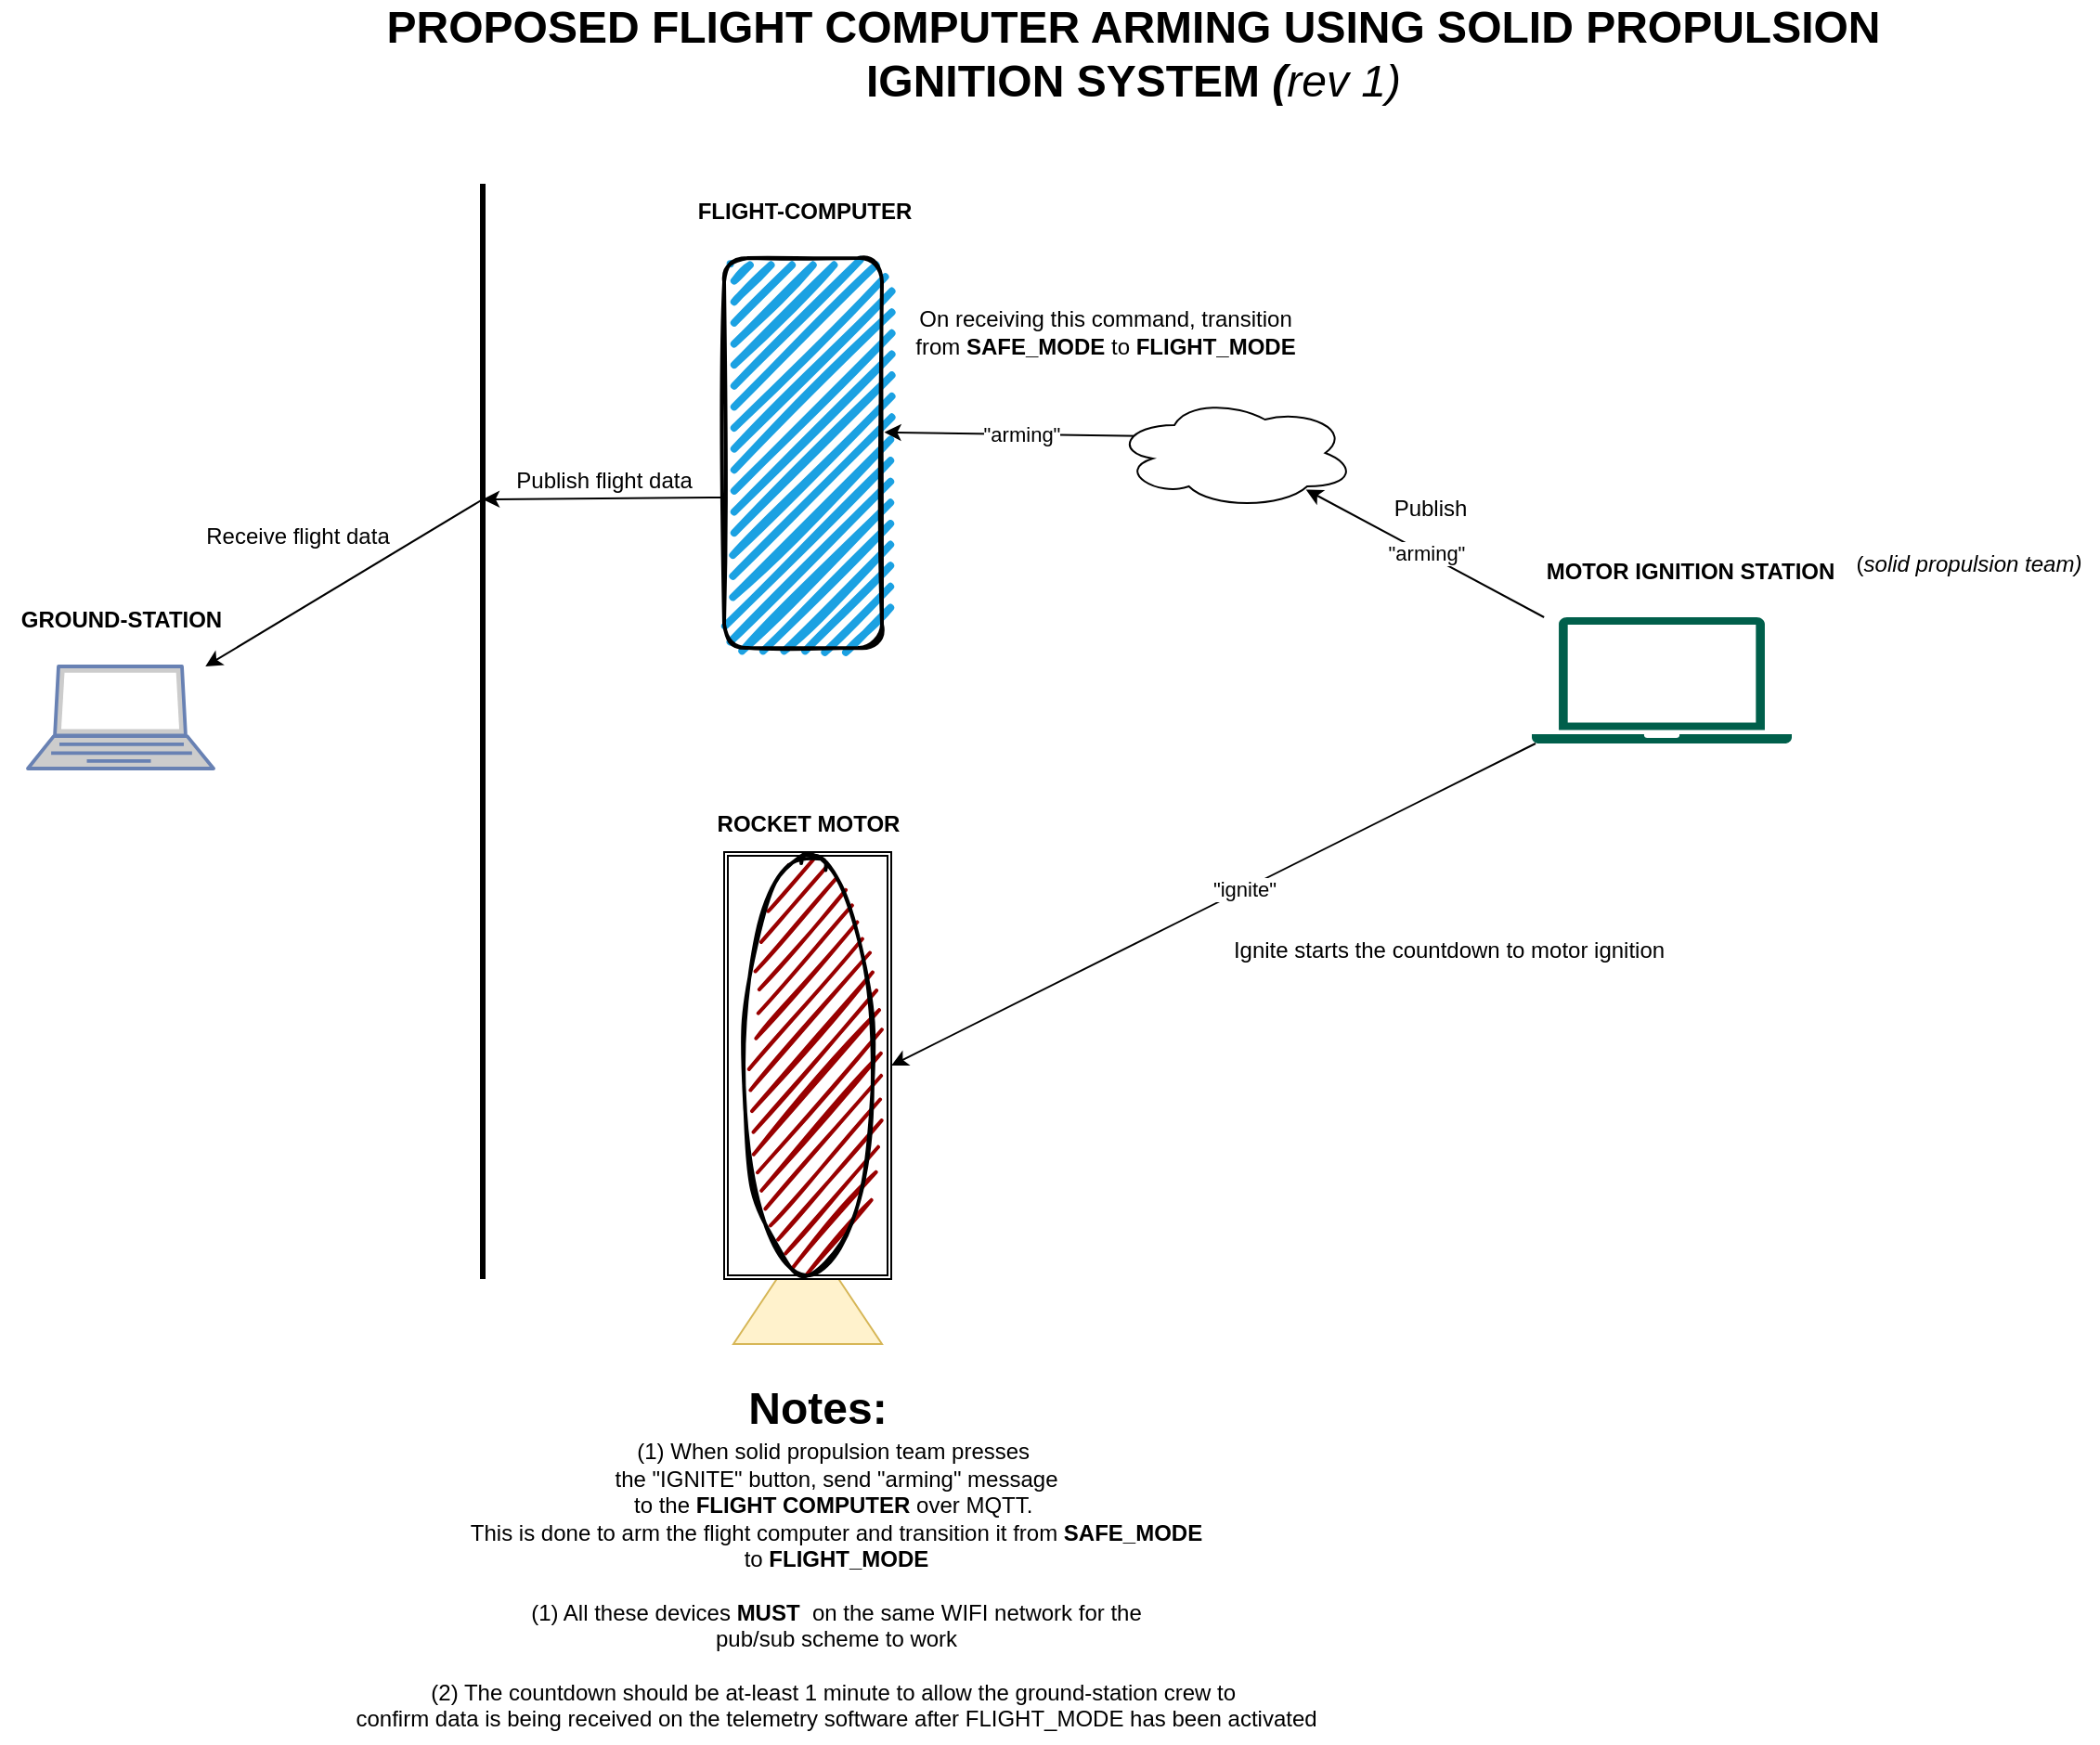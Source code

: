 <mxfile version="23.1.5" type="device">
  <diagram name="Page-1" id="Nt8wFf-H05gsO3RVkpsL">
    <mxGraphModel dx="2395" dy="1645" grid="1" gridSize="10" guides="1" tooltips="1" connect="1" arrows="1" fold="1" page="1" pageScale="1" pageWidth="850" pageHeight="1100" math="0" shadow="0">
      <root>
        <mxCell id="0" />
        <mxCell id="1" parent="0" />
        <mxCell id="rXDnncrWfvKbzRJIYzrd-32" value="" style="triangle;whiteSpace=wrap;html=1;direction=north;fillColor=#fff2cc;strokeColor=#d6b656;" vertex="1" parent="1">
          <mxGeometry x="435" y="785" width="80" height="60" as="geometry" />
        </mxCell>
        <mxCell id="rXDnncrWfvKbzRJIYzrd-23" value="" style="shape=ext;double=1;rounded=0;whiteSpace=wrap;html=1;" vertex="1" parent="1">
          <mxGeometry x="430" y="580" width="90" height="230" as="geometry" />
        </mxCell>
        <mxCell id="rXDnncrWfvKbzRJIYzrd-1" value="" style="endArrow=none;html=1;rounded=0;strokeWidth=3;" edge="1" parent="1">
          <mxGeometry width="50" height="50" relative="1" as="geometry">
            <mxPoint x="300" y="810" as="sourcePoint" />
            <mxPoint x="300" y="220" as="targetPoint" />
          </mxGeometry>
        </mxCell>
        <mxCell id="rXDnncrWfvKbzRJIYzrd-4" value="" style="fontColor=#0066CC;verticalAlign=top;verticalLabelPosition=bottom;labelPosition=center;align=center;html=1;outlineConnect=0;fillColor=#CCCCCC;strokeColor=#6881B3;gradientColor=none;gradientDirection=north;strokeWidth=2;shape=mxgraph.networks.laptop;" vertex="1" parent="1">
          <mxGeometry x="55" y="480" width="100" height="55" as="geometry" />
        </mxCell>
        <mxCell id="rXDnncrWfvKbzRJIYzrd-5" value="&lt;b&gt;GROUND-STATION&lt;/b&gt;" style="text;html=1;align=center;verticalAlign=middle;resizable=0;points=[];autosize=1;strokeColor=none;fillColor=none;" vertex="1" parent="1">
          <mxGeometry x="40" y="440" width="130" height="30" as="geometry" />
        </mxCell>
        <mxCell id="rXDnncrWfvKbzRJIYzrd-7" value="" style="sketch=0;pointerEvents=1;shadow=0;dashed=0;html=1;strokeColor=none;fillColor=#005F4B;labelPosition=center;verticalLabelPosition=bottom;verticalAlign=top;align=center;outlineConnect=0;shape=mxgraph.veeam2.laptop;" vertex="1" parent="1">
          <mxGeometry x="865" y="453.5" width="140" height="68" as="geometry" />
        </mxCell>
        <mxCell id="rXDnncrWfvKbzRJIYzrd-8" value="&lt;b&gt;MOTOR IGNITION STATION&lt;/b&gt;" style="text;html=1;align=center;verticalAlign=middle;resizable=0;points=[];autosize=1;strokeColor=none;fillColor=none;" vertex="1" parent="1">
          <mxGeometry x="860" y="413.5" width="180" height="30" as="geometry" />
        </mxCell>
        <mxCell id="rXDnncrWfvKbzRJIYzrd-9" value="" style="rounded=1;whiteSpace=wrap;html=1;strokeWidth=2;fillWeight=4;hachureGap=8;hachureAngle=45;fillColor=#1ba1e2;sketch=1;direction=south;" vertex="1" parent="1">
          <mxGeometry x="430" y="260" width="85" height="210" as="geometry" />
        </mxCell>
        <mxCell id="rXDnncrWfvKbzRJIYzrd-14" value="&lt;b&gt;FLIGHT-COMPUTER&lt;/b&gt;" style="text;html=1;align=center;verticalAlign=middle;resizable=0;points=[];autosize=1;strokeColor=none;fillColor=none;" vertex="1" parent="1">
          <mxGeometry x="402.5" y="220" width="140" height="30" as="geometry" />
        </mxCell>
        <mxCell id="rXDnncrWfvKbzRJIYzrd-15" value="" style="endArrow=classic;html=1;rounded=0;entryX=0.795;entryY=0.829;entryDx=0;entryDy=0;entryPerimeter=0;" edge="1" parent="1" source="rXDnncrWfvKbzRJIYzrd-7" target="rXDnncrWfvKbzRJIYzrd-17">
          <mxGeometry relative="1" as="geometry">
            <mxPoint x="640" y="430" as="sourcePoint" />
            <mxPoint x="610" y="390" as="targetPoint" />
          </mxGeometry>
        </mxCell>
        <mxCell id="rXDnncrWfvKbzRJIYzrd-16" value="&quot;arming&quot;" style="edgeLabel;resizable=0;html=1;;align=center;verticalAlign=middle;" connectable="0" vertex="1" parent="rXDnncrWfvKbzRJIYzrd-15">
          <mxGeometry relative="1" as="geometry" />
        </mxCell>
        <mxCell id="rXDnncrWfvKbzRJIYzrd-18" value="Publish" style="text;html=1;align=center;verticalAlign=middle;resizable=0;points=[];autosize=1;strokeColor=none;fillColor=none;" vertex="1" parent="1">
          <mxGeometry x="780" y="380" width="60" height="30" as="geometry" />
        </mxCell>
        <mxCell id="rXDnncrWfvKbzRJIYzrd-19" value="" style="endArrow=classic;html=1;rounded=0;entryX=0.447;entryY=-0.015;entryDx=0;entryDy=0;entryPerimeter=0;" edge="1" parent="1" target="rXDnncrWfvKbzRJIYzrd-9">
          <mxGeometry relative="1" as="geometry">
            <mxPoint x="663" y="356" as="sourcePoint" />
            <mxPoint x="540" y="290" as="targetPoint" />
          </mxGeometry>
        </mxCell>
        <mxCell id="rXDnncrWfvKbzRJIYzrd-20" value="&quot;arming&quot;" style="edgeLabel;resizable=0;html=1;;align=center;verticalAlign=middle;" connectable="0" vertex="1" parent="rXDnncrWfvKbzRJIYzrd-19">
          <mxGeometry relative="1" as="geometry" />
        </mxCell>
        <mxCell id="rXDnncrWfvKbzRJIYzrd-17" value="" style="ellipse;shape=cloud;whiteSpace=wrap;html=1;" vertex="1" parent="1">
          <mxGeometry x="640" y="335" width="130" height="60" as="geometry" />
        </mxCell>
        <mxCell id="rXDnncrWfvKbzRJIYzrd-21" value="(&lt;i&gt;solid propulsion team)&lt;/i&gt;" style="text;html=1;align=center;verticalAlign=middle;resizable=0;points=[];autosize=1;strokeColor=none;fillColor=none;" vertex="1" parent="1">
          <mxGeometry x="1030" y="410" width="140" height="30" as="geometry" />
        </mxCell>
        <mxCell id="rXDnncrWfvKbzRJIYzrd-22" value="" style="ellipse;whiteSpace=wrap;html=1;strokeWidth=2;fillWeight=2;hachureGap=8;fillColor=#990000;fillStyle=dots;sketch=1;" vertex="1" parent="1">
          <mxGeometry x="441.25" y="580" width="67.5" height="230" as="geometry" />
        </mxCell>
        <mxCell id="rXDnncrWfvKbzRJIYzrd-24" value="" style="endArrow=classic;html=1;rounded=0;entryX=1;entryY=0.5;entryDx=0;entryDy=0;" edge="1" parent="1" source="rXDnncrWfvKbzRJIYzrd-7" target="rXDnncrWfvKbzRJIYzrd-23">
          <mxGeometry width="50" height="50" relative="1" as="geometry">
            <mxPoint x="670" y="590" as="sourcePoint" />
            <mxPoint x="720" y="540" as="targetPoint" />
          </mxGeometry>
        </mxCell>
        <mxCell id="rXDnncrWfvKbzRJIYzrd-28" value="&quot;ignite&quot;" style="edgeLabel;html=1;align=center;verticalAlign=middle;resizable=0;points=[];" vertex="1" connectable="0" parent="rXDnncrWfvKbzRJIYzrd-24">
          <mxGeometry x="-0.095" relative="1" as="geometry">
            <mxPoint as="offset" />
          </mxGeometry>
        </mxCell>
        <mxCell id="rXDnncrWfvKbzRJIYzrd-27" value="(1) When solid propulsion team presses&amp;nbsp;&lt;br&gt;the &quot;IGNITE&quot; button, send &quot;arming&quot; message&lt;br&gt;to the &lt;b&gt;FLIGHT COMPUTER &lt;/b&gt;over MQTT.&amp;nbsp;&lt;br&gt;This is done to arm the flight computer and transition it from &lt;b&gt;SAFE_MODE&lt;br&gt;&lt;/b&gt;to &lt;b&gt;FLIGHT_MODE&lt;/b&gt;&lt;br&gt;&lt;br&gt;(1) All these devices &lt;b&gt;MUST&amp;nbsp;&lt;/b&gt;&amp;nbsp;on the same WIFI network for the&lt;br&gt;pub/sub scheme to work&lt;br&gt;&lt;br&gt;(2) The countdown should be at-least 1 minute to allow the ground-station crew to&amp;nbsp;&lt;br&gt;confirm data is being received on the telemetry software after FLIGHT_MODE has been activated" style="text;html=1;align=center;verticalAlign=middle;resizable=0;points=[];autosize=1;strokeColor=none;fillColor=none;" vertex="1" parent="1">
          <mxGeometry x="220" y="890" width="540" height="170" as="geometry" />
        </mxCell>
        <mxCell id="rXDnncrWfvKbzRJIYzrd-29" value="&lt;b&gt;ROCKET MOTOR&lt;/b&gt;" style="text;html=1;align=center;verticalAlign=middle;resizable=0;points=[];autosize=1;strokeColor=none;fillColor=none;" vertex="1" parent="1">
          <mxGeometry x="415" y="550" width="120" height="30" as="geometry" />
        </mxCell>
        <mxCell id="rXDnncrWfvKbzRJIYzrd-33" value="Ignite starts the countdown to motor ignition&lt;div&gt;&lt;br/&gt;&lt;/div&gt;" style="text;html=1;align=center;verticalAlign=middle;resizable=0;points=[];autosize=1;strokeColor=none;fillColor=none;" vertex="1" parent="1">
          <mxGeometry x="690" y="620" width="260" height="40" as="geometry" />
        </mxCell>
        <mxCell id="rXDnncrWfvKbzRJIYzrd-34" value="PROPOSED FLIGHT COMPUTER ARMING USING SOLID PROPULSION&lt;br&gt;IGNITION SYSTEM &lt;i&gt;(&lt;span style=&quot;font-weight: 400;&quot;&gt;rev 1)&lt;/span&gt;&lt;/i&gt;" style="text;strokeColor=none;fillColor=none;html=1;fontSize=24;fontStyle=1;verticalAlign=middle;align=center;" vertex="1" parent="1">
          <mxGeometry x="600" y="130" width="100" height="40" as="geometry" />
        </mxCell>
        <mxCell id="rXDnncrWfvKbzRJIYzrd-36" value="" style="endArrow=classic;html=1;rounded=0;" edge="1" parent="1" target="rXDnncrWfvKbzRJIYzrd-4">
          <mxGeometry width="50" height="50" relative="1" as="geometry">
            <mxPoint x="300" y="390" as="sourcePoint" />
            <mxPoint x="170" y="445" as="targetPoint" />
          </mxGeometry>
        </mxCell>
        <mxCell id="rXDnncrWfvKbzRJIYzrd-37" value="" style="endArrow=classic;html=1;rounded=0;entryX=0.614;entryY=0.988;entryDx=0;entryDy=0;entryPerimeter=0;exitX=0.614;exitY=0.988;exitDx=0;exitDy=0;exitPerimeter=0;" edge="1" parent="1" source="rXDnncrWfvKbzRJIYzrd-9">
          <mxGeometry width="50" height="50" relative="1" as="geometry">
            <mxPoint x="380" y="363.5" as="sourcePoint" />
            <mxPoint x="300" y="390" as="targetPoint" />
          </mxGeometry>
        </mxCell>
        <mxCell id="rXDnncrWfvKbzRJIYzrd-38" value="Publish flight data" style="text;html=1;align=center;verticalAlign=middle;resizable=0;points=[];autosize=1;strokeColor=none;fillColor=none;" vertex="1" parent="1">
          <mxGeometry x="305" y="365" width="120" height="30" as="geometry" />
        </mxCell>
        <mxCell id="rXDnncrWfvKbzRJIYzrd-39" value="Receive flight data" style="text;html=1;align=center;verticalAlign=middle;resizable=0;points=[];autosize=1;strokeColor=none;fillColor=none;" vertex="1" parent="1">
          <mxGeometry x="140" y="395" width="120" height="30" as="geometry" />
        </mxCell>
        <mxCell id="rXDnncrWfvKbzRJIYzrd-40" value="Notes:" style="text;strokeColor=none;fillColor=none;html=1;fontSize=24;fontStyle=1;verticalAlign=middle;align=center;" vertex="1" parent="1">
          <mxGeometry x="430" y="860" width="100" height="40" as="geometry" />
        </mxCell>
        <mxCell id="rXDnncrWfvKbzRJIYzrd-41" value="On receiving this command, transition&lt;br&gt;from &lt;b&gt;SAFE_MODE &lt;/b&gt;to&lt;b&gt;&amp;nbsp;FLIGHT_MODE&lt;/b&gt;" style="text;html=1;align=center;verticalAlign=middle;resizable=0;points=[];autosize=1;strokeColor=none;fillColor=none;" vertex="1" parent="1">
          <mxGeometry x="520" y="280" width="230" height="40" as="geometry" />
        </mxCell>
      </root>
    </mxGraphModel>
  </diagram>
</mxfile>
